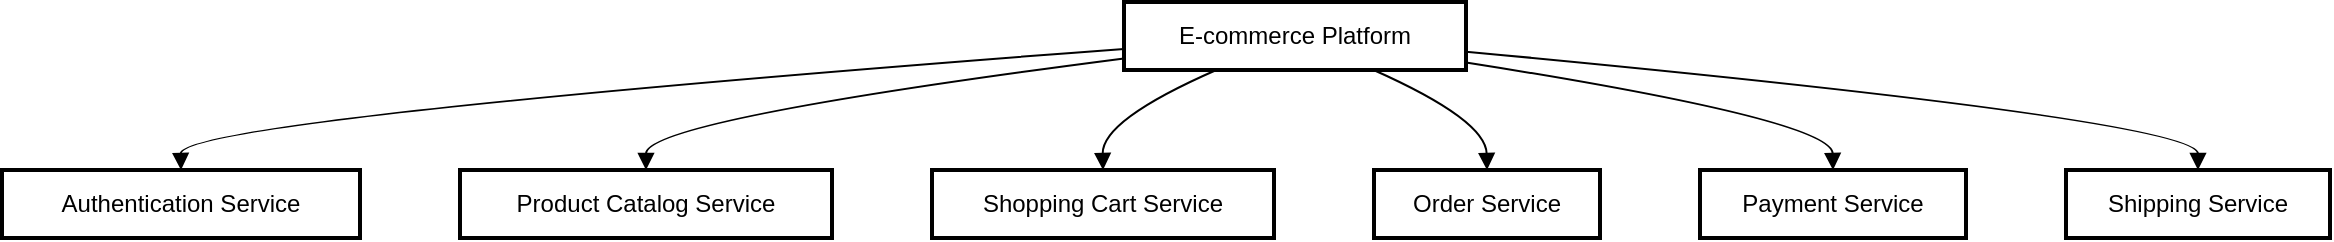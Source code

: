 <mxfile version="24.7.7">
  <diagram name="Page-1" id="z-79YkODvGyHT7PViEeZ">
    <mxGraphModel>
      <root>
        <mxCell id="0" />
        <mxCell id="1" parent="0" />
        <mxCell id="2" value="E-commerce Platform" style="whiteSpace=wrap;strokeWidth=2;" vertex="1" parent="1">
          <mxGeometry x="561" width="171" height="34" as="geometry" />
        </mxCell>
        <mxCell id="3" value="Authentication Service" style="whiteSpace=wrap;strokeWidth=2;" vertex="1" parent="1">
          <mxGeometry y="84" width="179" height="34" as="geometry" />
        </mxCell>
        <mxCell id="4" value="Product Catalog Service" style="whiteSpace=wrap;strokeWidth=2;" vertex="1" parent="1">
          <mxGeometry x="229" y="84" width="186" height="34" as="geometry" />
        </mxCell>
        <mxCell id="5" value="Shopping Cart Service" style="whiteSpace=wrap;strokeWidth=2;" vertex="1" parent="1">
          <mxGeometry x="465" y="84" width="171" height="34" as="geometry" />
        </mxCell>
        <mxCell id="6" value="Order Service" style="whiteSpace=wrap;strokeWidth=2;" vertex="1" parent="1">
          <mxGeometry x="686" y="84" width="113" height="34" as="geometry" />
        </mxCell>
        <mxCell id="7" value="Payment Service" style="whiteSpace=wrap;strokeWidth=2;" vertex="1" parent="1">
          <mxGeometry x="849" y="84" width="133" height="34" as="geometry" />
        </mxCell>
        <mxCell id="8" value="Shipping Service" style="whiteSpace=wrap;strokeWidth=2;" vertex="1" parent="1">
          <mxGeometry x="1032" y="84" width="132" height="34" as="geometry" />
        </mxCell>
        <mxCell id="9" value="" style="curved=1;startArrow=none;endArrow=block;exitX=0;exitY=0.69;entryX=0.5;entryY=0;" edge="1" parent="1" source="2" target="3">
          <mxGeometry relative="1" as="geometry">
            <Array as="points">
              <mxPoint x="89" y="59" />
            </Array>
          </mxGeometry>
        </mxCell>
        <mxCell id="10" value="" style="curved=1;startArrow=none;endArrow=block;exitX=0;exitY=0.83;entryX=0.5;entryY=0;" edge="1" parent="1" source="2" target="4">
          <mxGeometry relative="1" as="geometry">
            <Array as="points">
              <mxPoint x="322" y="59" />
            </Array>
          </mxGeometry>
        </mxCell>
        <mxCell id="11" value="" style="curved=1;startArrow=none;endArrow=block;exitX=0.27;exitY=1;entryX=0.5;entryY=0;" edge="1" parent="1" source="2" target="5">
          <mxGeometry relative="1" as="geometry">
            <Array as="points">
              <mxPoint x="550" y="59" />
            </Array>
          </mxGeometry>
        </mxCell>
        <mxCell id="12" value="" style="curved=1;startArrow=none;endArrow=block;exitX=0.73;exitY=1;entryX=0.5;entryY=0;" edge="1" parent="1" source="2" target="6">
          <mxGeometry relative="1" as="geometry">
            <Array as="points">
              <mxPoint x="742" y="59" />
            </Array>
          </mxGeometry>
        </mxCell>
        <mxCell id="13" value="" style="curved=1;startArrow=none;endArrow=block;exitX=1;exitY=0.89;entryX=0.5;entryY=0;" edge="1" parent="1" source="2" target="7">
          <mxGeometry relative="1" as="geometry">
            <Array as="points">
              <mxPoint x="915" y="59" />
            </Array>
          </mxGeometry>
        </mxCell>
        <mxCell id="14" value="" style="curved=1;startArrow=none;endArrow=block;exitX=1;exitY=0.73;entryX=0.5;entryY=0;" edge="1" parent="1" source="2" target="8">
          <mxGeometry relative="1" as="geometry">
            <Array as="points">
              <mxPoint x="1098" y="59" />
            </Array>
          </mxGeometry>
        </mxCell>
      </root>
    </mxGraphModel>
  </diagram>
</mxfile>
